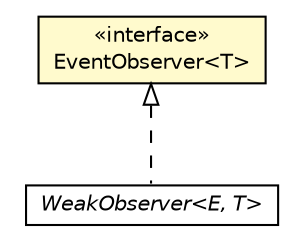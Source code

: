 #!/usr/local/bin/dot
#
# Class diagram 
# Generated by UMLGraph version 5.1 (http://www.umlgraph.org/)
#

digraph G {
	edge [fontname="Helvetica",fontsize=10,labelfontname="Helvetica",labelfontsize=10];
	node [fontname="Helvetica",fontsize=10,shape=plaintext];
	nodesep=0.25;
	ranksep=0.5;
	// org.androidtransfuse.event.EventObserver<T>
	c12487 [label=<<table title="org.androidtransfuse.event.EventObserver" border="0" cellborder="1" cellspacing="0" cellpadding="2" port="p" bgcolor="lemonChiffon" href="./EventObserver.html">
		<tr><td><table border="0" cellspacing="0" cellpadding="1">
<tr><td align="center" balign="center"> &#171;interface&#187; </td></tr>
<tr><td align="center" balign="center"> EventObserver&lt;T&gt; </td></tr>
		</table></td></tr>
		</table>>, fontname="Helvetica", fontcolor="black", fontsize=10.0];
	// org.androidtransfuse.event.WeakObserver<E, T>
	c12489 [label=<<table title="org.androidtransfuse.event.WeakObserver" border="0" cellborder="1" cellspacing="0" cellpadding="2" port="p" href="./WeakObserver.html">
		<tr><td><table border="0" cellspacing="0" cellpadding="1">
<tr><td align="center" balign="center"><font face="Helvetica-Oblique"> WeakObserver&lt;E, T&gt; </font></td></tr>
		</table></td></tr>
		</table>>, fontname="Helvetica", fontcolor="black", fontsize=10.0];
	//org.androidtransfuse.event.WeakObserver<E, T> implements org.androidtransfuse.event.EventObserver<T>
	c12487:p -> c12489:p [dir=back,arrowtail=empty,style=dashed];
}

